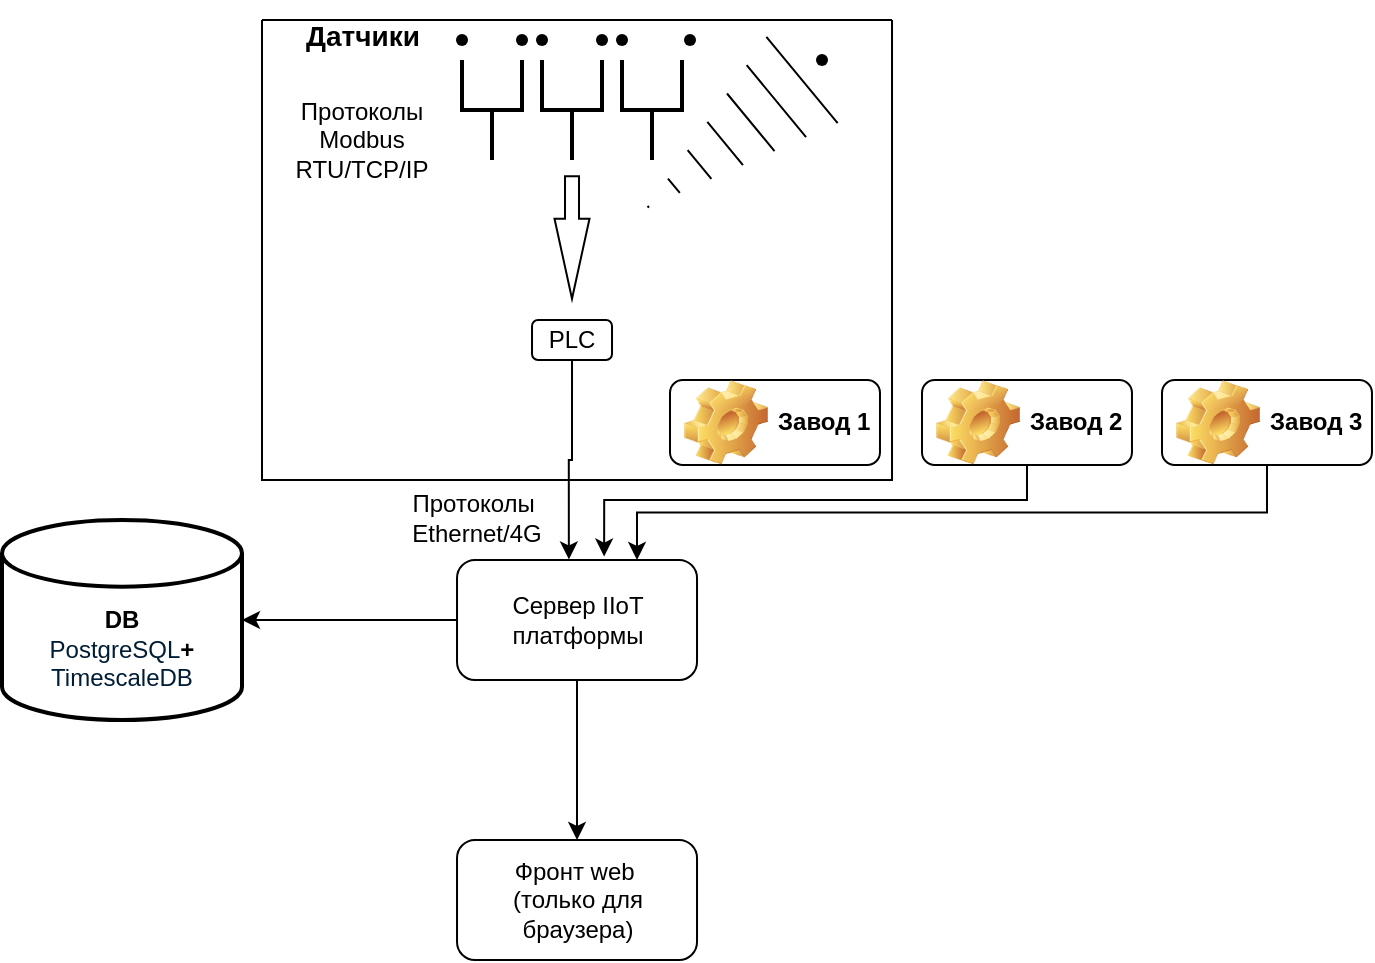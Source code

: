 <mxfile version="28.0.7">
  <diagram name="Страница — 1" id="XZstg6PQc9RRBtH5cb5S">
    <mxGraphModel dx="1085" dy="564" grid="1" gridSize="10" guides="1" tooltips="1" connect="1" arrows="1" fold="1" page="1" pageScale="1" pageWidth="827" pageHeight="1169" math="0" shadow="0">
      <root>
        <mxCell id="0" />
        <mxCell id="1" parent="0" />
        <mxCell id="KymraTF8zum3KPYlwucy-1" value="&lt;div&gt;&lt;br&gt;&lt;/div&gt;&lt;div&gt;&lt;br&gt;&lt;/div&gt;&lt;div&gt;&lt;br&gt;&lt;/div&gt;DB&lt;br&gt;&lt;div&gt;&lt;span style=&quot;background-color: rgb(255, 255, 255); color: rgb(0, 29, 53); font-family: &amp;quot;Google Sans&amp;quot;, Arial, sans-serif; font-weight: 400; text-align: start;&quot;&gt;&lt;font&gt;PostgreSQL&lt;/font&gt;&lt;/span&gt;+&lt;/div&gt;&lt;div&gt;&lt;span style=&quot;color: rgb(0, 29, 53); font-family: &amp;quot;Google Sans&amp;quot;, Arial, sans-serif; font-weight: 500; text-align: start; background-color: rgb(255, 255, 255);&quot;&gt;&lt;font&gt;TimescaleDB&lt;/font&gt;&lt;/span&gt;&lt;br&gt;&lt;br&gt;&lt;/div&gt;" style="strokeWidth=2;html=1;shape=mxgraph.flowchart.database;whiteSpace=wrap;fontStyle=1" parent="1" vertex="1">
          <mxGeometry x="80" y="260" width="120" height="100" as="geometry" />
        </mxCell>
        <mxCell id="KymraTF8zum3KPYlwucy-2" value="PLC" style="rounded=1;whiteSpace=wrap;html=1;" parent="1" vertex="1">
          <mxGeometry x="345.01" y="160" width="40" height="20" as="geometry" />
        </mxCell>
        <mxCell id="KymraTF8zum3KPYlwucy-7" value="Протоколы&lt;div&gt;Modbus RTU/TCP/IP&lt;/div&gt;" style="text;html=1;align=center;verticalAlign=middle;whiteSpace=wrap;rounded=0;" parent="1" vertex="1">
          <mxGeometry x="230" y="40" width="60" height="60" as="geometry" />
        </mxCell>
        <mxCell id="KymraTF8zum3KPYlwucy-8" value="" style="html=1;shadow=0;dashed=0;align=center;verticalAlign=middle;shape=mxgraph.arrows2.arrow;dy=0.6;dx=40;notch=0;rotation=90;" parent="1" vertex="1">
          <mxGeometry x="334.38" y="110" width="61.25" height="17.5" as="geometry" />
        </mxCell>
        <mxCell id="KymraTF8zum3KPYlwucy-10" value="" style="strokeWidth=2;html=1;shape=mxgraph.flowchart.annotation_2;align=left;labelPosition=right;pointerEvents=1;rotation=-90;" parent="1" vertex="1">
          <mxGeometry x="300" y="40" width="50" height="30" as="geometry" />
        </mxCell>
        <mxCell id="KymraTF8zum3KPYlwucy-11" value="" style="strokeWidth=2;html=1;shape=mxgraph.flowchart.annotation_2;align=left;labelPosition=right;pointerEvents=1;rotation=-90;" parent="1" vertex="1">
          <mxGeometry x="340" y="40" width="50" height="30" as="geometry" />
        </mxCell>
        <mxCell id="KymraTF8zum3KPYlwucy-12" value="" style="strokeWidth=2;html=1;shape=mxgraph.flowchart.annotation_2;align=left;labelPosition=right;pointerEvents=1;rotation=-90;" parent="1" vertex="1">
          <mxGeometry x="380" y="40" width="50" height="30" as="geometry" />
        </mxCell>
        <mxCell id="KymraTF8zum3KPYlwucy-24" value="" style="shape=mxgraph.arrows2.wedgeArrowDashed2;html=1;bendable=0;startWidth=28;stepSize=15;rounded=0;" parent="1" edge="1">
          <mxGeometry width="100" height="100" relative="1" as="geometry">
            <mxPoint x="480" y="40" as="sourcePoint" />
            <mxPoint x="403.137" y="103.431" as="targetPoint" />
          </mxGeometry>
        </mxCell>
        <mxCell id="KymraTF8zum3KPYlwucy-31" value="" style="swimlane;startSize=0;" parent="1" vertex="1">
          <mxGeometry x="210" y="10" width="315.01" height="230" as="geometry" />
        </mxCell>
        <mxCell id="KymraTF8zum3KPYlwucy-33" value="Завод 1" style="label;whiteSpace=wrap;html=1;image=img/clipart/Gear_128x128.png" parent="KymraTF8zum3KPYlwucy-31" vertex="1">
          <mxGeometry x="204" y="180" width="104.99" height="42.5" as="geometry" />
        </mxCell>
        <mxCell id="KymraTF8zum3KPYlwucy-4" value="&lt;font style=&quot;font-size: 14px;&quot;&gt;Датчики&lt;/font&gt;" style="text;strokeColor=none;fillColor=none;html=1;fontSize=24;fontStyle=1;verticalAlign=middle;align=center;" parent="KymraTF8zum3KPYlwucy-31" vertex="1">
          <mxGeometry y="-10" width="100" height="30" as="geometry" />
        </mxCell>
        <mxCell id="KymraTF8zum3KPYlwucy-36" value="" style="shape=waypoint;sketch=0;fillStyle=solid;size=6;pointerEvents=1;points=[];fillColor=none;resizable=0;rotatable=0;perimeter=centerPerimeter;snapToPoint=1;" parent="KymraTF8zum3KPYlwucy-31" vertex="1">
          <mxGeometry x="90" width="20" height="20" as="geometry" />
        </mxCell>
        <mxCell id="KymraTF8zum3KPYlwucy-37" value="" style="shape=waypoint;sketch=0;fillStyle=solid;size=6;pointerEvents=1;points=[];fillColor=none;resizable=0;rotatable=0;perimeter=centerPerimeter;snapToPoint=1;" parent="KymraTF8zum3KPYlwucy-31" vertex="1">
          <mxGeometry x="120" width="20" height="20" as="geometry" />
        </mxCell>
        <mxCell id="KymraTF8zum3KPYlwucy-38" value="" style="shape=waypoint;sketch=0;fillStyle=solid;size=6;pointerEvents=1;points=[];fillColor=none;resizable=0;rotatable=0;perimeter=centerPerimeter;snapToPoint=1;" parent="KymraTF8zum3KPYlwucy-31" vertex="1">
          <mxGeometry x="130" width="20" height="20" as="geometry" />
        </mxCell>
        <mxCell id="KymraTF8zum3KPYlwucy-39" value="" style="shape=waypoint;sketch=0;fillStyle=solid;size=6;pointerEvents=1;points=[];fillColor=none;resizable=0;rotatable=0;perimeter=centerPerimeter;snapToPoint=1;" parent="KymraTF8zum3KPYlwucy-31" vertex="1">
          <mxGeometry x="160" width="20" height="20" as="geometry" />
        </mxCell>
        <mxCell id="KymraTF8zum3KPYlwucy-40" value="" style="shape=waypoint;sketch=0;fillStyle=solid;size=6;pointerEvents=1;points=[];fillColor=none;resizable=0;rotatable=0;perimeter=centerPerimeter;snapToPoint=1;" parent="KymraTF8zum3KPYlwucy-31" vertex="1">
          <mxGeometry x="170" width="20" height="20" as="geometry" />
        </mxCell>
        <mxCell id="KymraTF8zum3KPYlwucy-41" value="" style="shape=waypoint;sketch=0;fillStyle=solid;size=6;pointerEvents=1;points=[];fillColor=none;resizable=0;rotatable=0;perimeter=centerPerimeter;snapToPoint=1;" parent="KymraTF8zum3KPYlwucy-31" vertex="1">
          <mxGeometry x="204" width="20" height="20" as="geometry" />
        </mxCell>
        <mxCell id="KymraTF8zum3KPYlwucy-42" value="" style="shape=waypoint;sketch=0;fillStyle=solid;size=6;pointerEvents=1;points=[];fillColor=none;resizable=0;rotatable=0;perimeter=centerPerimeter;snapToPoint=1;" parent="KymraTF8zum3KPYlwucy-31" vertex="1">
          <mxGeometry x="270" y="10" width="20" height="20" as="geometry" />
        </mxCell>
        <mxCell id="KymraTF8zum3KPYlwucy-44" style="edgeStyle=orthogonalEdgeStyle;rounded=0;orthogonalLoop=1;jettySize=auto;html=1;exitX=0.5;exitY=1;exitDx=0;exitDy=0;entryX=0.613;entryY=-0.029;entryDx=0;entryDy=0;entryPerimeter=0;" parent="1" source="KymraTF8zum3KPYlwucy-34" target="KymraTF8zum3KPYlwucy-43" edge="1">
          <mxGeometry relative="1" as="geometry">
            <mxPoint x="380" y="260" as="targetPoint" />
            <Array as="points">
              <mxPoint x="593" y="250" />
              <mxPoint x="381" y="250" />
            </Array>
          </mxGeometry>
        </mxCell>
        <mxCell id="KymraTF8zum3KPYlwucy-34" value="Завод 2" style="label;whiteSpace=wrap;html=1;image=img/clipart/Gear_128x128.png" parent="1" vertex="1">
          <mxGeometry x="540" y="190" width="104.99" height="42.5" as="geometry" />
        </mxCell>
        <mxCell id="KymraTF8zum3KPYlwucy-45" style="edgeStyle=orthogonalEdgeStyle;rounded=0;orthogonalLoop=1;jettySize=auto;html=1;exitX=0.5;exitY=1;exitDx=0;exitDy=0;entryX=0.75;entryY=0;entryDx=0;entryDy=0;" parent="1" source="KymraTF8zum3KPYlwucy-35" target="KymraTF8zum3KPYlwucy-43" edge="1">
          <mxGeometry relative="1" as="geometry" />
        </mxCell>
        <mxCell id="KymraTF8zum3KPYlwucy-35" value="Завод 3" style="label;whiteSpace=wrap;html=1;image=img/clipart/Gear_128x128.png" parent="1" vertex="1">
          <mxGeometry x="660" y="190" width="104.99" height="42.5" as="geometry" />
        </mxCell>
        <mxCell id="KymraTF8zum3KPYlwucy-49" style="edgeStyle=orthogonalEdgeStyle;rounded=0;orthogonalLoop=1;jettySize=auto;html=1;exitX=0.5;exitY=1;exitDx=0;exitDy=0;entryX=0.5;entryY=0;entryDx=0;entryDy=0;" parent="1" source="KymraTF8zum3KPYlwucy-43" target="KymraTF8zum3KPYlwucy-48" edge="1">
          <mxGeometry relative="1" as="geometry" />
        </mxCell>
        <mxCell id="KymraTF8zum3KPYlwucy-43" value="Сервер IIoT платформы" style="rounded=1;whiteSpace=wrap;html=1;" parent="1" vertex="1">
          <mxGeometry x="307.51" y="280" width="120" height="60" as="geometry" />
        </mxCell>
        <mxCell id="KymraTF8zum3KPYlwucy-46" style="edgeStyle=orthogonalEdgeStyle;rounded=0;orthogonalLoop=1;jettySize=auto;html=1;exitX=0.5;exitY=1;exitDx=0;exitDy=0;entryX=0.466;entryY=-0.005;entryDx=0;entryDy=0;entryPerimeter=0;" parent="1" source="KymraTF8zum3KPYlwucy-2" target="KymraTF8zum3KPYlwucy-43" edge="1">
          <mxGeometry relative="1" as="geometry" />
        </mxCell>
        <mxCell id="KymraTF8zum3KPYlwucy-47" style="edgeStyle=orthogonalEdgeStyle;rounded=0;orthogonalLoop=1;jettySize=auto;html=1;exitX=0;exitY=0.5;exitDx=0;exitDy=0;entryX=1;entryY=0.5;entryDx=0;entryDy=0;entryPerimeter=0;" parent="1" source="KymraTF8zum3KPYlwucy-43" target="KymraTF8zum3KPYlwucy-1" edge="1">
          <mxGeometry relative="1" as="geometry" />
        </mxCell>
        <mxCell id="KymraTF8zum3KPYlwucy-48" value="Фронт web&amp;nbsp;&lt;br&gt;(только для браузера)" style="rounded=1;whiteSpace=wrap;html=1;" parent="1" vertex="1">
          <mxGeometry x="307.51" y="420" width="120" height="60" as="geometry" />
        </mxCell>
        <mxCell id="KymraTF8zum3KPYlwucy-14" value="&lt;div&gt;Протоколы&amp;nbsp;&lt;/div&gt;Ethernet/4G" style="text;html=1;align=center;verticalAlign=middle;whiteSpace=wrap;rounded=0;" parent="1" vertex="1">
          <mxGeometry x="274.99" y="232.5" width="85.01" height="52.5" as="geometry" />
        </mxCell>
      </root>
    </mxGraphModel>
  </diagram>
</mxfile>

